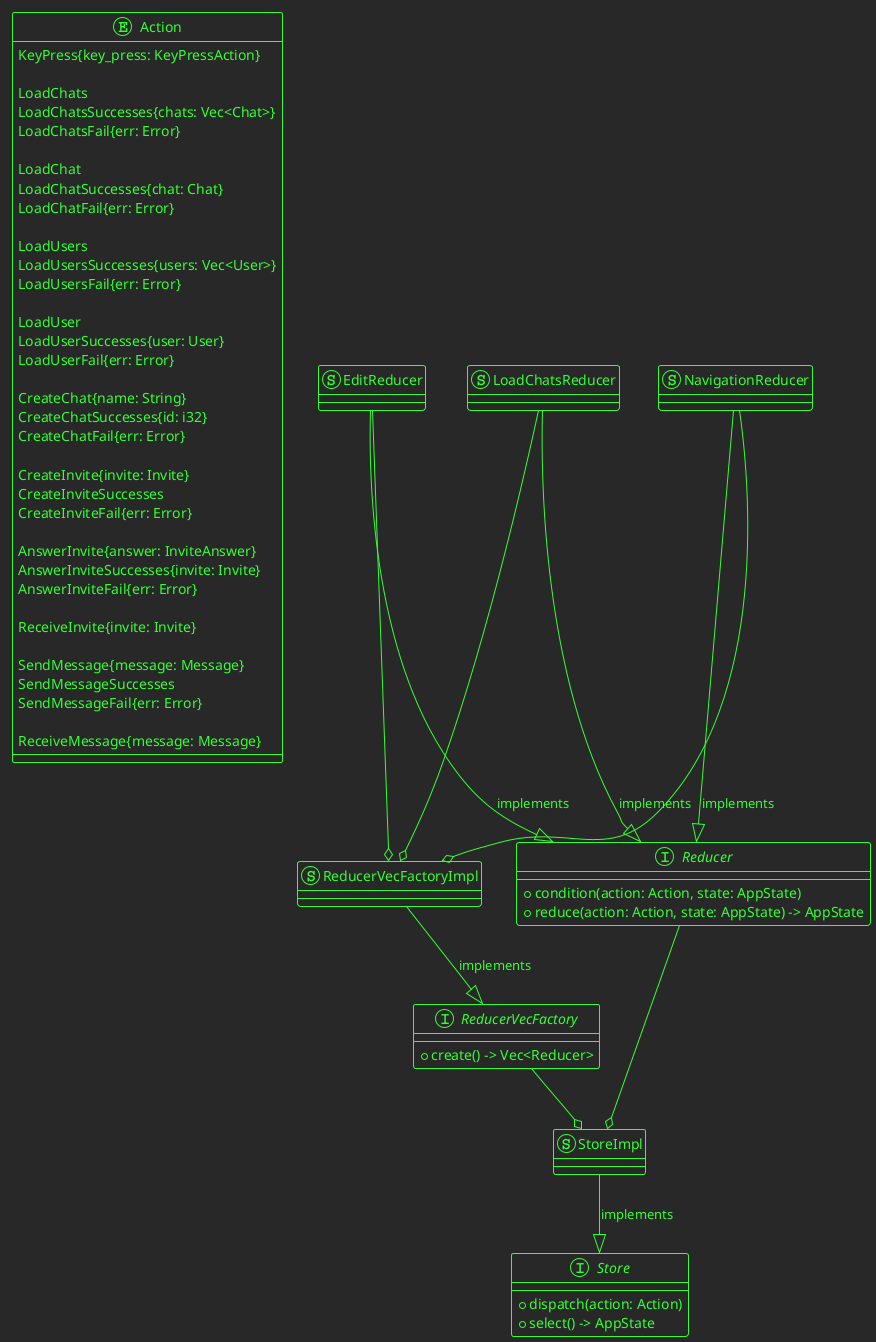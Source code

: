 @startuml client_redux
!theme crt-green

enum Action{
    KeyPress{key_press: KeyPressAction}

    LoadChats
    LoadChatsSuccesses{chats: Vec<Chat>}
    LoadChatsFail{err: Error}

    LoadChat
    LoadChatSuccesses{chat: Chat}
    LoadChatFail{err: Error}

    LoadUsers
    LoadUsersSuccesses{users: Vec<User>}
    LoadUsersFail{err: Error}

    LoadUser
    LoadUserSuccesses{user: User}
    LoadUserFail{err: Error}

    CreateChat{name: String}
    CreateChatSuccesses{id: i32}
    CreateChatFail{err: Error}

    CreateInvite{invite: Invite}
    CreateInviteSuccesses
    CreateInviteFail{err: Error}

    AnswerInvite{answer: InviteAnswer}
    AnswerInviteSuccesses{invite: Invite}
    AnswerInviteFail{err: Error}

    ReceiveInvite{invite: Invite}
    
    SendMessage{message: Message}
    SendMessageSuccesses
    SendMessageFail{err: Error}

    ReceiveMessage{message: Message}
}

interface Store{
    + dispatch(action: Action)
    + select() -> AppState
}

struct StoreImpl

StoreImpl --|> Store : implements

interface Reducer{
    + condition(action: Action, state: AppState)
    + reduce(action: Action, state: AppState) -> AppState
}

interface ReducerVecFactory{
    + create() -> Vec<Reducer>
}

struct ReducerVecFactoryImpl

ReducerVecFactoryImpl --|> ReducerVecFactory : implements

ReducerVecFactory --o StoreImpl

Reducer --o StoreImpl

struct EditReducer

EditReducer --|> Reducer : implements
EditReducer --o ReducerVecFactoryImpl

struct NavigationReducer

NavigationReducer --|> Reducer : implements
NavigationReducer --o ReducerVecFactoryImpl

struct LoadChatsReducer

LoadChatsReducer --|> Reducer : implements
LoadChatsReducer --o ReducerVecFactoryImpl

@enduml